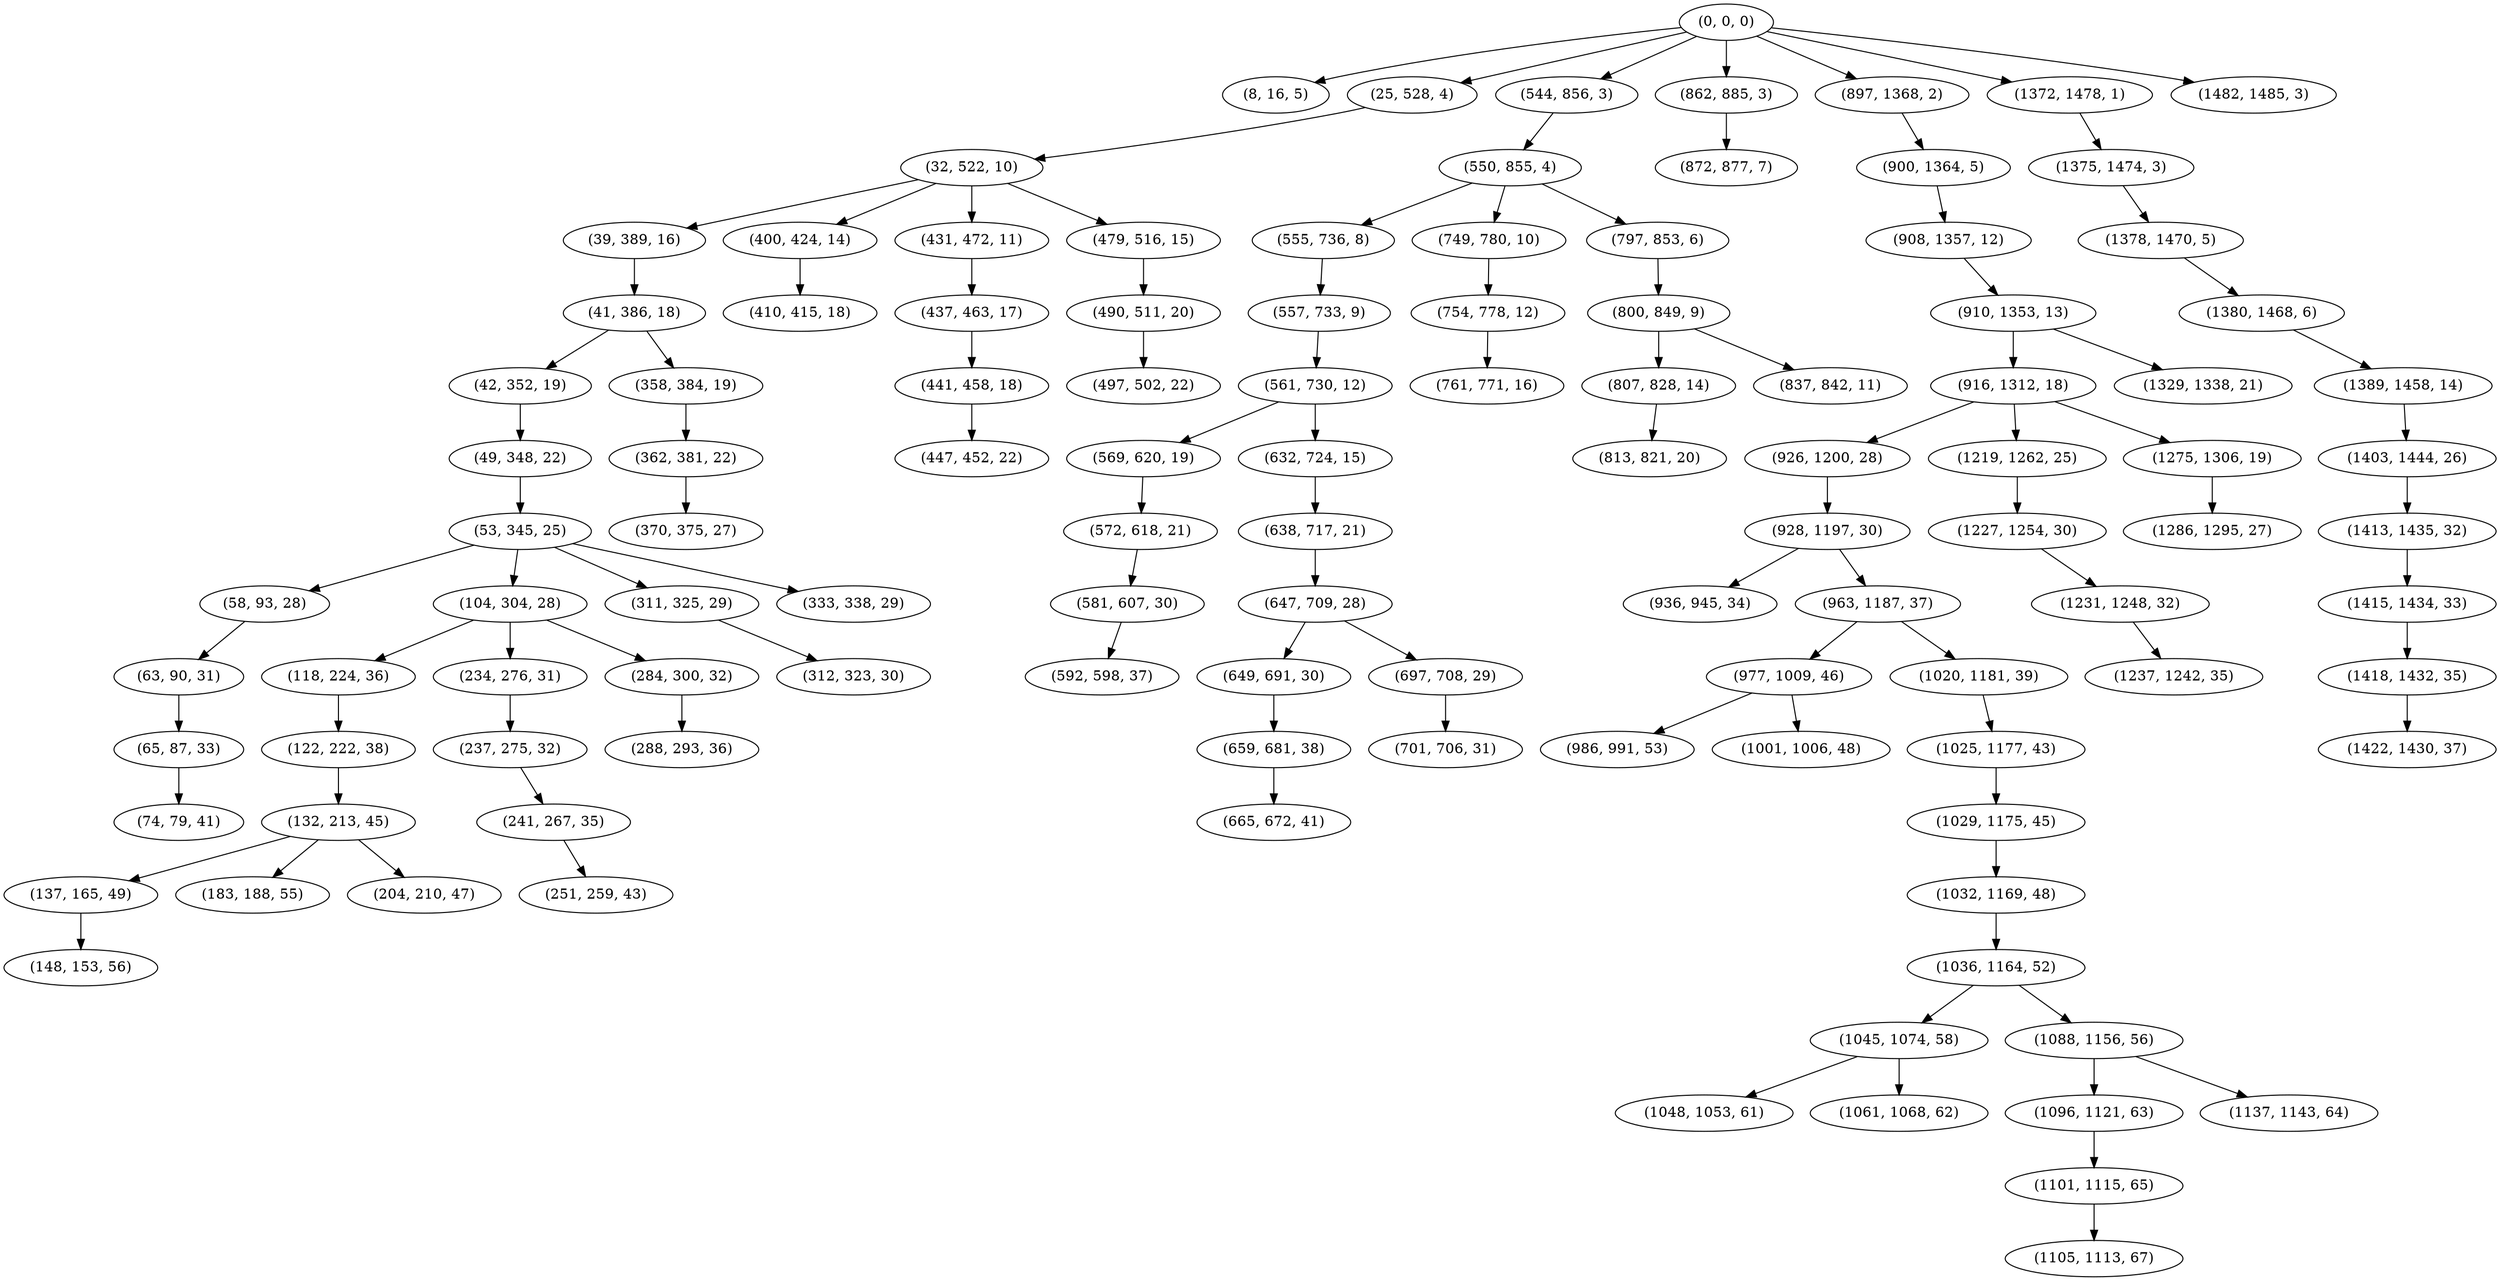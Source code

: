 digraph tree {
    "(0, 0, 0)";
    "(8, 16, 5)";
    "(25, 528, 4)";
    "(32, 522, 10)";
    "(39, 389, 16)";
    "(41, 386, 18)";
    "(42, 352, 19)";
    "(49, 348, 22)";
    "(53, 345, 25)";
    "(58, 93, 28)";
    "(63, 90, 31)";
    "(65, 87, 33)";
    "(74, 79, 41)";
    "(104, 304, 28)";
    "(118, 224, 36)";
    "(122, 222, 38)";
    "(132, 213, 45)";
    "(137, 165, 49)";
    "(148, 153, 56)";
    "(183, 188, 55)";
    "(204, 210, 47)";
    "(234, 276, 31)";
    "(237, 275, 32)";
    "(241, 267, 35)";
    "(251, 259, 43)";
    "(284, 300, 32)";
    "(288, 293, 36)";
    "(311, 325, 29)";
    "(312, 323, 30)";
    "(333, 338, 29)";
    "(358, 384, 19)";
    "(362, 381, 22)";
    "(370, 375, 27)";
    "(400, 424, 14)";
    "(410, 415, 18)";
    "(431, 472, 11)";
    "(437, 463, 17)";
    "(441, 458, 18)";
    "(447, 452, 22)";
    "(479, 516, 15)";
    "(490, 511, 20)";
    "(497, 502, 22)";
    "(544, 856, 3)";
    "(550, 855, 4)";
    "(555, 736, 8)";
    "(557, 733, 9)";
    "(561, 730, 12)";
    "(569, 620, 19)";
    "(572, 618, 21)";
    "(581, 607, 30)";
    "(592, 598, 37)";
    "(632, 724, 15)";
    "(638, 717, 21)";
    "(647, 709, 28)";
    "(649, 691, 30)";
    "(659, 681, 38)";
    "(665, 672, 41)";
    "(697, 708, 29)";
    "(701, 706, 31)";
    "(749, 780, 10)";
    "(754, 778, 12)";
    "(761, 771, 16)";
    "(797, 853, 6)";
    "(800, 849, 9)";
    "(807, 828, 14)";
    "(813, 821, 20)";
    "(837, 842, 11)";
    "(862, 885, 3)";
    "(872, 877, 7)";
    "(897, 1368, 2)";
    "(900, 1364, 5)";
    "(908, 1357, 12)";
    "(910, 1353, 13)";
    "(916, 1312, 18)";
    "(926, 1200, 28)";
    "(928, 1197, 30)";
    "(936, 945, 34)";
    "(963, 1187, 37)";
    "(977, 1009, 46)";
    "(986, 991, 53)";
    "(1001, 1006, 48)";
    "(1020, 1181, 39)";
    "(1025, 1177, 43)";
    "(1029, 1175, 45)";
    "(1032, 1169, 48)";
    "(1036, 1164, 52)";
    "(1045, 1074, 58)";
    "(1048, 1053, 61)";
    "(1061, 1068, 62)";
    "(1088, 1156, 56)";
    "(1096, 1121, 63)";
    "(1101, 1115, 65)";
    "(1105, 1113, 67)";
    "(1137, 1143, 64)";
    "(1219, 1262, 25)";
    "(1227, 1254, 30)";
    "(1231, 1248, 32)";
    "(1237, 1242, 35)";
    "(1275, 1306, 19)";
    "(1286, 1295, 27)";
    "(1329, 1338, 21)";
    "(1372, 1478, 1)";
    "(1375, 1474, 3)";
    "(1378, 1470, 5)";
    "(1380, 1468, 6)";
    "(1389, 1458, 14)";
    "(1403, 1444, 26)";
    "(1413, 1435, 32)";
    "(1415, 1434, 33)";
    "(1418, 1432, 35)";
    "(1422, 1430, 37)";
    "(1482, 1485, 3)";
    "(0, 0, 0)" -> "(8, 16, 5)";
    "(0, 0, 0)" -> "(25, 528, 4)";
    "(0, 0, 0)" -> "(544, 856, 3)";
    "(0, 0, 0)" -> "(862, 885, 3)";
    "(0, 0, 0)" -> "(897, 1368, 2)";
    "(0, 0, 0)" -> "(1372, 1478, 1)";
    "(0, 0, 0)" -> "(1482, 1485, 3)";
    "(25, 528, 4)" -> "(32, 522, 10)";
    "(32, 522, 10)" -> "(39, 389, 16)";
    "(32, 522, 10)" -> "(400, 424, 14)";
    "(32, 522, 10)" -> "(431, 472, 11)";
    "(32, 522, 10)" -> "(479, 516, 15)";
    "(39, 389, 16)" -> "(41, 386, 18)";
    "(41, 386, 18)" -> "(42, 352, 19)";
    "(41, 386, 18)" -> "(358, 384, 19)";
    "(42, 352, 19)" -> "(49, 348, 22)";
    "(49, 348, 22)" -> "(53, 345, 25)";
    "(53, 345, 25)" -> "(58, 93, 28)";
    "(53, 345, 25)" -> "(104, 304, 28)";
    "(53, 345, 25)" -> "(311, 325, 29)";
    "(53, 345, 25)" -> "(333, 338, 29)";
    "(58, 93, 28)" -> "(63, 90, 31)";
    "(63, 90, 31)" -> "(65, 87, 33)";
    "(65, 87, 33)" -> "(74, 79, 41)";
    "(104, 304, 28)" -> "(118, 224, 36)";
    "(104, 304, 28)" -> "(234, 276, 31)";
    "(104, 304, 28)" -> "(284, 300, 32)";
    "(118, 224, 36)" -> "(122, 222, 38)";
    "(122, 222, 38)" -> "(132, 213, 45)";
    "(132, 213, 45)" -> "(137, 165, 49)";
    "(132, 213, 45)" -> "(183, 188, 55)";
    "(132, 213, 45)" -> "(204, 210, 47)";
    "(137, 165, 49)" -> "(148, 153, 56)";
    "(234, 276, 31)" -> "(237, 275, 32)";
    "(237, 275, 32)" -> "(241, 267, 35)";
    "(241, 267, 35)" -> "(251, 259, 43)";
    "(284, 300, 32)" -> "(288, 293, 36)";
    "(311, 325, 29)" -> "(312, 323, 30)";
    "(358, 384, 19)" -> "(362, 381, 22)";
    "(362, 381, 22)" -> "(370, 375, 27)";
    "(400, 424, 14)" -> "(410, 415, 18)";
    "(431, 472, 11)" -> "(437, 463, 17)";
    "(437, 463, 17)" -> "(441, 458, 18)";
    "(441, 458, 18)" -> "(447, 452, 22)";
    "(479, 516, 15)" -> "(490, 511, 20)";
    "(490, 511, 20)" -> "(497, 502, 22)";
    "(544, 856, 3)" -> "(550, 855, 4)";
    "(550, 855, 4)" -> "(555, 736, 8)";
    "(550, 855, 4)" -> "(749, 780, 10)";
    "(550, 855, 4)" -> "(797, 853, 6)";
    "(555, 736, 8)" -> "(557, 733, 9)";
    "(557, 733, 9)" -> "(561, 730, 12)";
    "(561, 730, 12)" -> "(569, 620, 19)";
    "(561, 730, 12)" -> "(632, 724, 15)";
    "(569, 620, 19)" -> "(572, 618, 21)";
    "(572, 618, 21)" -> "(581, 607, 30)";
    "(581, 607, 30)" -> "(592, 598, 37)";
    "(632, 724, 15)" -> "(638, 717, 21)";
    "(638, 717, 21)" -> "(647, 709, 28)";
    "(647, 709, 28)" -> "(649, 691, 30)";
    "(647, 709, 28)" -> "(697, 708, 29)";
    "(649, 691, 30)" -> "(659, 681, 38)";
    "(659, 681, 38)" -> "(665, 672, 41)";
    "(697, 708, 29)" -> "(701, 706, 31)";
    "(749, 780, 10)" -> "(754, 778, 12)";
    "(754, 778, 12)" -> "(761, 771, 16)";
    "(797, 853, 6)" -> "(800, 849, 9)";
    "(800, 849, 9)" -> "(807, 828, 14)";
    "(800, 849, 9)" -> "(837, 842, 11)";
    "(807, 828, 14)" -> "(813, 821, 20)";
    "(862, 885, 3)" -> "(872, 877, 7)";
    "(897, 1368, 2)" -> "(900, 1364, 5)";
    "(900, 1364, 5)" -> "(908, 1357, 12)";
    "(908, 1357, 12)" -> "(910, 1353, 13)";
    "(910, 1353, 13)" -> "(916, 1312, 18)";
    "(910, 1353, 13)" -> "(1329, 1338, 21)";
    "(916, 1312, 18)" -> "(926, 1200, 28)";
    "(916, 1312, 18)" -> "(1219, 1262, 25)";
    "(916, 1312, 18)" -> "(1275, 1306, 19)";
    "(926, 1200, 28)" -> "(928, 1197, 30)";
    "(928, 1197, 30)" -> "(936, 945, 34)";
    "(928, 1197, 30)" -> "(963, 1187, 37)";
    "(963, 1187, 37)" -> "(977, 1009, 46)";
    "(963, 1187, 37)" -> "(1020, 1181, 39)";
    "(977, 1009, 46)" -> "(986, 991, 53)";
    "(977, 1009, 46)" -> "(1001, 1006, 48)";
    "(1020, 1181, 39)" -> "(1025, 1177, 43)";
    "(1025, 1177, 43)" -> "(1029, 1175, 45)";
    "(1029, 1175, 45)" -> "(1032, 1169, 48)";
    "(1032, 1169, 48)" -> "(1036, 1164, 52)";
    "(1036, 1164, 52)" -> "(1045, 1074, 58)";
    "(1036, 1164, 52)" -> "(1088, 1156, 56)";
    "(1045, 1074, 58)" -> "(1048, 1053, 61)";
    "(1045, 1074, 58)" -> "(1061, 1068, 62)";
    "(1088, 1156, 56)" -> "(1096, 1121, 63)";
    "(1088, 1156, 56)" -> "(1137, 1143, 64)";
    "(1096, 1121, 63)" -> "(1101, 1115, 65)";
    "(1101, 1115, 65)" -> "(1105, 1113, 67)";
    "(1219, 1262, 25)" -> "(1227, 1254, 30)";
    "(1227, 1254, 30)" -> "(1231, 1248, 32)";
    "(1231, 1248, 32)" -> "(1237, 1242, 35)";
    "(1275, 1306, 19)" -> "(1286, 1295, 27)";
    "(1372, 1478, 1)" -> "(1375, 1474, 3)";
    "(1375, 1474, 3)" -> "(1378, 1470, 5)";
    "(1378, 1470, 5)" -> "(1380, 1468, 6)";
    "(1380, 1468, 6)" -> "(1389, 1458, 14)";
    "(1389, 1458, 14)" -> "(1403, 1444, 26)";
    "(1403, 1444, 26)" -> "(1413, 1435, 32)";
    "(1413, 1435, 32)" -> "(1415, 1434, 33)";
    "(1415, 1434, 33)" -> "(1418, 1432, 35)";
    "(1418, 1432, 35)" -> "(1422, 1430, 37)";
}
